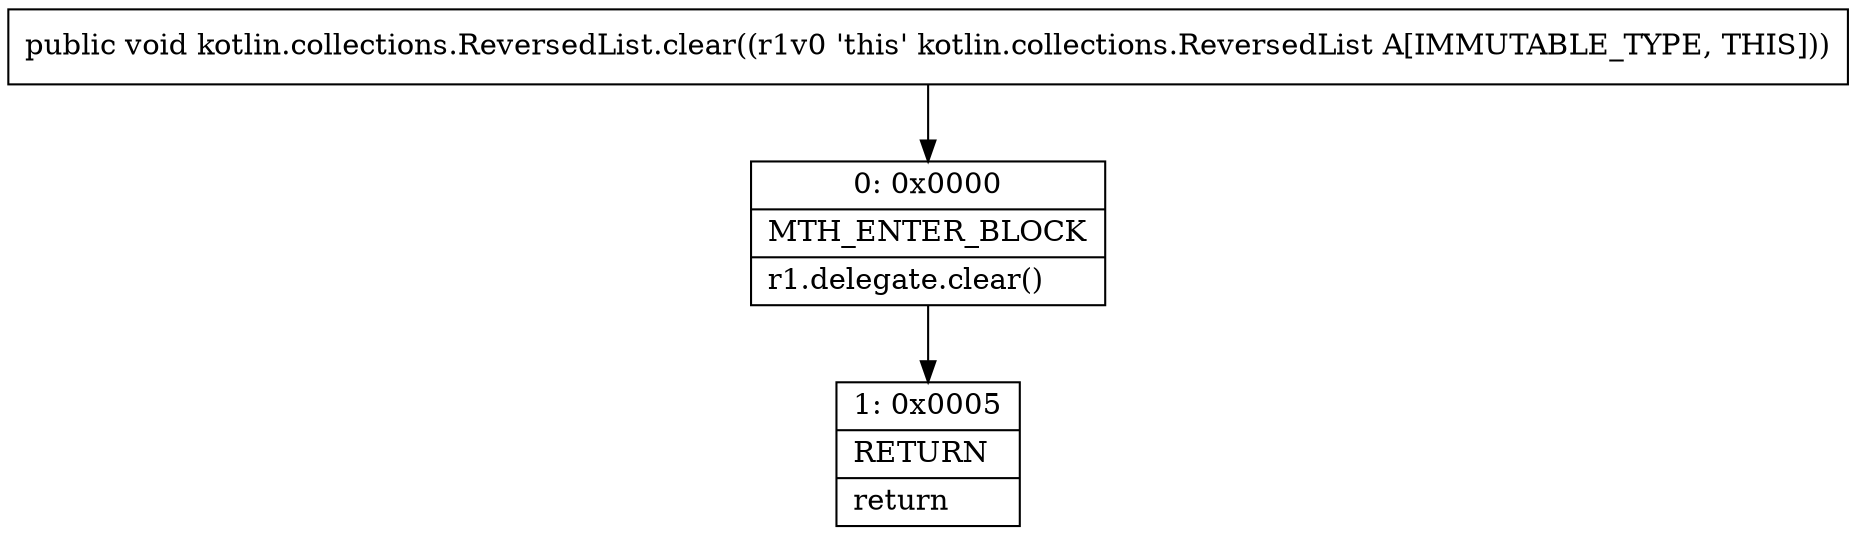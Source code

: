 digraph "CFG forkotlin.collections.ReversedList.clear()V" {
Node_0 [shape=record,label="{0\:\ 0x0000|MTH_ENTER_BLOCK\l|r1.delegate.clear()\l}"];
Node_1 [shape=record,label="{1\:\ 0x0005|RETURN\l|return\l}"];
MethodNode[shape=record,label="{public void kotlin.collections.ReversedList.clear((r1v0 'this' kotlin.collections.ReversedList A[IMMUTABLE_TYPE, THIS])) }"];
MethodNode -> Node_0;
Node_0 -> Node_1;
}

